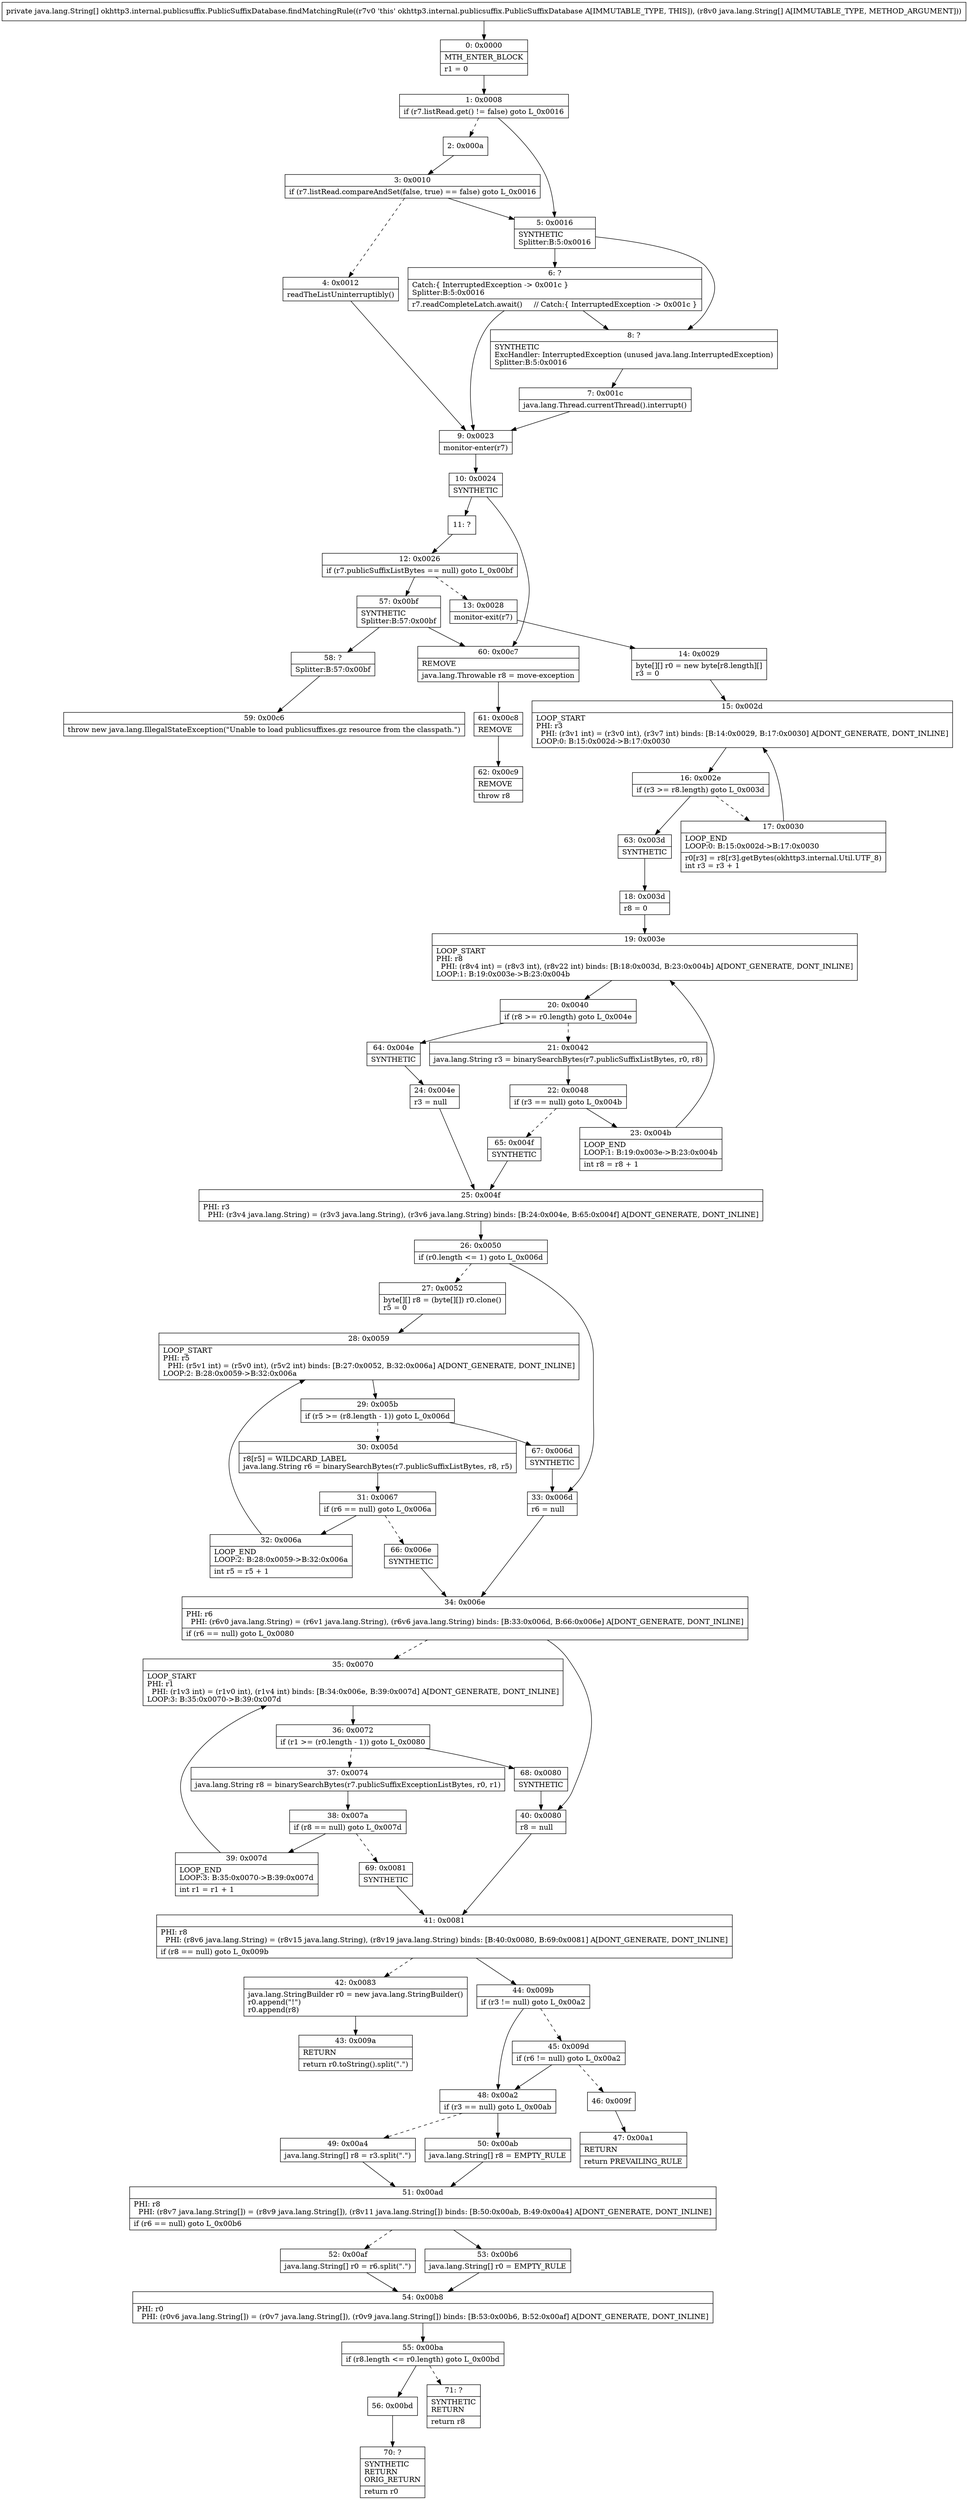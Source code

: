 digraph "CFG forokhttp3.internal.publicsuffix.PublicSuffixDatabase.findMatchingRule([Ljava\/lang\/String;)[Ljava\/lang\/String;" {
Node_0 [shape=record,label="{0\:\ 0x0000|MTH_ENTER_BLOCK\l|r1 = 0\l}"];
Node_1 [shape=record,label="{1\:\ 0x0008|if (r7.listRead.get() != false) goto L_0x0016\l}"];
Node_2 [shape=record,label="{2\:\ 0x000a}"];
Node_3 [shape=record,label="{3\:\ 0x0010|if (r7.listRead.compareAndSet(false, true) == false) goto L_0x0016\l}"];
Node_4 [shape=record,label="{4\:\ 0x0012|readTheListUninterruptibly()\l}"];
Node_5 [shape=record,label="{5\:\ 0x0016|SYNTHETIC\lSplitter:B:5:0x0016\l}"];
Node_6 [shape=record,label="{6\:\ ?|Catch:\{ InterruptedException \-\> 0x001c \}\lSplitter:B:5:0x0016\l|r7.readCompleteLatch.await()     \/\/ Catch:\{ InterruptedException \-\> 0x001c \}\l}"];
Node_7 [shape=record,label="{7\:\ 0x001c|java.lang.Thread.currentThread().interrupt()\l}"];
Node_8 [shape=record,label="{8\:\ ?|SYNTHETIC\lExcHandler: InterruptedException (unused java.lang.InterruptedException)\lSplitter:B:5:0x0016\l}"];
Node_9 [shape=record,label="{9\:\ 0x0023|monitor\-enter(r7)\l}"];
Node_10 [shape=record,label="{10\:\ 0x0024|SYNTHETIC\l}"];
Node_11 [shape=record,label="{11\:\ ?}"];
Node_12 [shape=record,label="{12\:\ 0x0026|if (r7.publicSuffixListBytes == null) goto L_0x00bf\l}"];
Node_13 [shape=record,label="{13\:\ 0x0028|monitor\-exit(r7)\l}"];
Node_14 [shape=record,label="{14\:\ 0x0029|byte[][] r0 = new byte[r8.length][]\lr3 = 0\l}"];
Node_15 [shape=record,label="{15\:\ 0x002d|LOOP_START\lPHI: r3 \l  PHI: (r3v1 int) = (r3v0 int), (r3v7 int) binds: [B:14:0x0029, B:17:0x0030] A[DONT_GENERATE, DONT_INLINE]\lLOOP:0: B:15:0x002d\-\>B:17:0x0030\l}"];
Node_16 [shape=record,label="{16\:\ 0x002e|if (r3 \>= r8.length) goto L_0x003d\l}"];
Node_17 [shape=record,label="{17\:\ 0x0030|LOOP_END\lLOOP:0: B:15:0x002d\-\>B:17:0x0030\l|r0[r3] = r8[r3].getBytes(okhttp3.internal.Util.UTF_8)\lint r3 = r3 + 1\l}"];
Node_18 [shape=record,label="{18\:\ 0x003d|r8 = 0\l}"];
Node_19 [shape=record,label="{19\:\ 0x003e|LOOP_START\lPHI: r8 \l  PHI: (r8v4 int) = (r8v3 int), (r8v22 int) binds: [B:18:0x003d, B:23:0x004b] A[DONT_GENERATE, DONT_INLINE]\lLOOP:1: B:19:0x003e\-\>B:23:0x004b\l}"];
Node_20 [shape=record,label="{20\:\ 0x0040|if (r8 \>= r0.length) goto L_0x004e\l}"];
Node_21 [shape=record,label="{21\:\ 0x0042|java.lang.String r3 = binarySearchBytes(r7.publicSuffixListBytes, r0, r8)\l}"];
Node_22 [shape=record,label="{22\:\ 0x0048|if (r3 == null) goto L_0x004b\l}"];
Node_23 [shape=record,label="{23\:\ 0x004b|LOOP_END\lLOOP:1: B:19:0x003e\-\>B:23:0x004b\l|int r8 = r8 + 1\l}"];
Node_24 [shape=record,label="{24\:\ 0x004e|r3 = null\l}"];
Node_25 [shape=record,label="{25\:\ 0x004f|PHI: r3 \l  PHI: (r3v4 java.lang.String) = (r3v3 java.lang.String), (r3v6 java.lang.String) binds: [B:24:0x004e, B:65:0x004f] A[DONT_GENERATE, DONT_INLINE]\l}"];
Node_26 [shape=record,label="{26\:\ 0x0050|if (r0.length \<= 1) goto L_0x006d\l}"];
Node_27 [shape=record,label="{27\:\ 0x0052|byte[][] r8 = (byte[][]) r0.clone()\lr5 = 0\l}"];
Node_28 [shape=record,label="{28\:\ 0x0059|LOOP_START\lPHI: r5 \l  PHI: (r5v1 int) = (r5v0 int), (r5v2 int) binds: [B:27:0x0052, B:32:0x006a] A[DONT_GENERATE, DONT_INLINE]\lLOOP:2: B:28:0x0059\-\>B:32:0x006a\l}"];
Node_29 [shape=record,label="{29\:\ 0x005b|if (r5 \>= (r8.length \- 1)) goto L_0x006d\l}"];
Node_30 [shape=record,label="{30\:\ 0x005d|r8[r5] = WILDCARD_LABEL\ljava.lang.String r6 = binarySearchBytes(r7.publicSuffixListBytes, r8, r5)\l}"];
Node_31 [shape=record,label="{31\:\ 0x0067|if (r6 == null) goto L_0x006a\l}"];
Node_32 [shape=record,label="{32\:\ 0x006a|LOOP_END\lLOOP:2: B:28:0x0059\-\>B:32:0x006a\l|int r5 = r5 + 1\l}"];
Node_33 [shape=record,label="{33\:\ 0x006d|r6 = null\l}"];
Node_34 [shape=record,label="{34\:\ 0x006e|PHI: r6 \l  PHI: (r6v0 java.lang.String) = (r6v1 java.lang.String), (r6v6 java.lang.String) binds: [B:33:0x006d, B:66:0x006e] A[DONT_GENERATE, DONT_INLINE]\l|if (r6 == null) goto L_0x0080\l}"];
Node_35 [shape=record,label="{35\:\ 0x0070|LOOP_START\lPHI: r1 \l  PHI: (r1v3 int) = (r1v0 int), (r1v4 int) binds: [B:34:0x006e, B:39:0x007d] A[DONT_GENERATE, DONT_INLINE]\lLOOP:3: B:35:0x0070\-\>B:39:0x007d\l}"];
Node_36 [shape=record,label="{36\:\ 0x0072|if (r1 \>= (r0.length \- 1)) goto L_0x0080\l}"];
Node_37 [shape=record,label="{37\:\ 0x0074|java.lang.String r8 = binarySearchBytes(r7.publicSuffixExceptionListBytes, r0, r1)\l}"];
Node_38 [shape=record,label="{38\:\ 0x007a|if (r8 == null) goto L_0x007d\l}"];
Node_39 [shape=record,label="{39\:\ 0x007d|LOOP_END\lLOOP:3: B:35:0x0070\-\>B:39:0x007d\l|int r1 = r1 + 1\l}"];
Node_40 [shape=record,label="{40\:\ 0x0080|r8 = null\l}"];
Node_41 [shape=record,label="{41\:\ 0x0081|PHI: r8 \l  PHI: (r8v6 java.lang.String) = (r8v15 java.lang.String), (r8v19 java.lang.String) binds: [B:40:0x0080, B:69:0x0081] A[DONT_GENERATE, DONT_INLINE]\l|if (r8 == null) goto L_0x009b\l}"];
Node_42 [shape=record,label="{42\:\ 0x0083|java.lang.StringBuilder r0 = new java.lang.StringBuilder()\lr0.append(\"!\")\lr0.append(r8)\l}"];
Node_43 [shape=record,label="{43\:\ 0x009a|RETURN\l|return r0.toString().split(\".\")\l}"];
Node_44 [shape=record,label="{44\:\ 0x009b|if (r3 != null) goto L_0x00a2\l}"];
Node_45 [shape=record,label="{45\:\ 0x009d|if (r6 != null) goto L_0x00a2\l}"];
Node_46 [shape=record,label="{46\:\ 0x009f}"];
Node_47 [shape=record,label="{47\:\ 0x00a1|RETURN\l|return PREVAILING_RULE\l}"];
Node_48 [shape=record,label="{48\:\ 0x00a2|if (r3 == null) goto L_0x00ab\l}"];
Node_49 [shape=record,label="{49\:\ 0x00a4|java.lang.String[] r8 = r3.split(\".\")\l}"];
Node_50 [shape=record,label="{50\:\ 0x00ab|java.lang.String[] r8 = EMPTY_RULE\l}"];
Node_51 [shape=record,label="{51\:\ 0x00ad|PHI: r8 \l  PHI: (r8v7 java.lang.String[]) = (r8v9 java.lang.String[]), (r8v11 java.lang.String[]) binds: [B:50:0x00ab, B:49:0x00a4] A[DONT_GENERATE, DONT_INLINE]\l|if (r6 == null) goto L_0x00b6\l}"];
Node_52 [shape=record,label="{52\:\ 0x00af|java.lang.String[] r0 = r6.split(\".\")\l}"];
Node_53 [shape=record,label="{53\:\ 0x00b6|java.lang.String[] r0 = EMPTY_RULE\l}"];
Node_54 [shape=record,label="{54\:\ 0x00b8|PHI: r0 \l  PHI: (r0v6 java.lang.String[]) = (r0v7 java.lang.String[]), (r0v9 java.lang.String[]) binds: [B:53:0x00b6, B:52:0x00af] A[DONT_GENERATE, DONT_INLINE]\l}"];
Node_55 [shape=record,label="{55\:\ 0x00ba|if (r8.length \<= r0.length) goto L_0x00bd\l}"];
Node_56 [shape=record,label="{56\:\ 0x00bd}"];
Node_57 [shape=record,label="{57\:\ 0x00bf|SYNTHETIC\lSplitter:B:57:0x00bf\l}"];
Node_58 [shape=record,label="{58\:\ ?|Splitter:B:57:0x00bf\l}"];
Node_59 [shape=record,label="{59\:\ 0x00c6|throw new java.lang.IllegalStateException(\"Unable to load publicsuffixes.gz resource from the classpath.\")\l}"];
Node_60 [shape=record,label="{60\:\ 0x00c7|REMOVE\l|java.lang.Throwable r8 = move\-exception\l}"];
Node_61 [shape=record,label="{61\:\ 0x00c8|REMOVE\l}"];
Node_62 [shape=record,label="{62\:\ 0x00c9|REMOVE\l|throw r8\l}"];
Node_63 [shape=record,label="{63\:\ 0x003d|SYNTHETIC\l}"];
Node_64 [shape=record,label="{64\:\ 0x004e|SYNTHETIC\l}"];
Node_65 [shape=record,label="{65\:\ 0x004f|SYNTHETIC\l}"];
Node_66 [shape=record,label="{66\:\ 0x006e|SYNTHETIC\l}"];
Node_67 [shape=record,label="{67\:\ 0x006d|SYNTHETIC\l}"];
Node_68 [shape=record,label="{68\:\ 0x0080|SYNTHETIC\l}"];
Node_69 [shape=record,label="{69\:\ 0x0081|SYNTHETIC\l}"];
Node_70 [shape=record,label="{70\:\ ?|SYNTHETIC\lRETURN\lORIG_RETURN\l|return r0\l}"];
Node_71 [shape=record,label="{71\:\ ?|SYNTHETIC\lRETURN\l|return r8\l}"];
MethodNode[shape=record,label="{private java.lang.String[] okhttp3.internal.publicsuffix.PublicSuffixDatabase.findMatchingRule((r7v0 'this' okhttp3.internal.publicsuffix.PublicSuffixDatabase A[IMMUTABLE_TYPE, THIS]), (r8v0 java.lang.String[] A[IMMUTABLE_TYPE, METHOD_ARGUMENT])) }"];
MethodNode -> Node_0;
Node_0 -> Node_1;
Node_1 -> Node_2[style=dashed];
Node_1 -> Node_5;
Node_2 -> Node_3;
Node_3 -> Node_4[style=dashed];
Node_3 -> Node_5;
Node_4 -> Node_9;
Node_5 -> Node_6;
Node_5 -> Node_8;
Node_6 -> Node_8;
Node_6 -> Node_9;
Node_7 -> Node_9;
Node_8 -> Node_7;
Node_9 -> Node_10;
Node_10 -> Node_11;
Node_10 -> Node_60;
Node_11 -> Node_12;
Node_12 -> Node_13[style=dashed];
Node_12 -> Node_57;
Node_13 -> Node_14;
Node_14 -> Node_15;
Node_15 -> Node_16;
Node_16 -> Node_17[style=dashed];
Node_16 -> Node_63;
Node_17 -> Node_15;
Node_18 -> Node_19;
Node_19 -> Node_20;
Node_20 -> Node_21[style=dashed];
Node_20 -> Node_64;
Node_21 -> Node_22;
Node_22 -> Node_23;
Node_22 -> Node_65[style=dashed];
Node_23 -> Node_19;
Node_24 -> Node_25;
Node_25 -> Node_26;
Node_26 -> Node_27[style=dashed];
Node_26 -> Node_33;
Node_27 -> Node_28;
Node_28 -> Node_29;
Node_29 -> Node_30[style=dashed];
Node_29 -> Node_67;
Node_30 -> Node_31;
Node_31 -> Node_32;
Node_31 -> Node_66[style=dashed];
Node_32 -> Node_28;
Node_33 -> Node_34;
Node_34 -> Node_35[style=dashed];
Node_34 -> Node_40;
Node_35 -> Node_36;
Node_36 -> Node_37[style=dashed];
Node_36 -> Node_68;
Node_37 -> Node_38;
Node_38 -> Node_39;
Node_38 -> Node_69[style=dashed];
Node_39 -> Node_35;
Node_40 -> Node_41;
Node_41 -> Node_42[style=dashed];
Node_41 -> Node_44;
Node_42 -> Node_43;
Node_44 -> Node_45[style=dashed];
Node_44 -> Node_48;
Node_45 -> Node_46[style=dashed];
Node_45 -> Node_48;
Node_46 -> Node_47;
Node_48 -> Node_49[style=dashed];
Node_48 -> Node_50;
Node_49 -> Node_51;
Node_50 -> Node_51;
Node_51 -> Node_52[style=dashed];
Node_51 -> Node_53;
Node_52 -> Node_54;
Node_53 -> Node_54;
Node_54 -> Node_55;
Node_55 -> Node_56;
Node_55 -> Node_71[style=dashed];
Node_56 -> Node_70;
Node_57 -> Node_58;
Node_57 -> Node_60;
Node_58 -> Node_59;
Node_60 -> Node_61;
Node_61 -> Node_62;
Node_63 -> Node_18;
Node_64 -> Node_24;
Node_65 -> Node_25;
Node_66 -> Node_34;
Node_67 -> Node_33;
Node_68 -> Node_40;
Node_69 -> Node_41;
}

